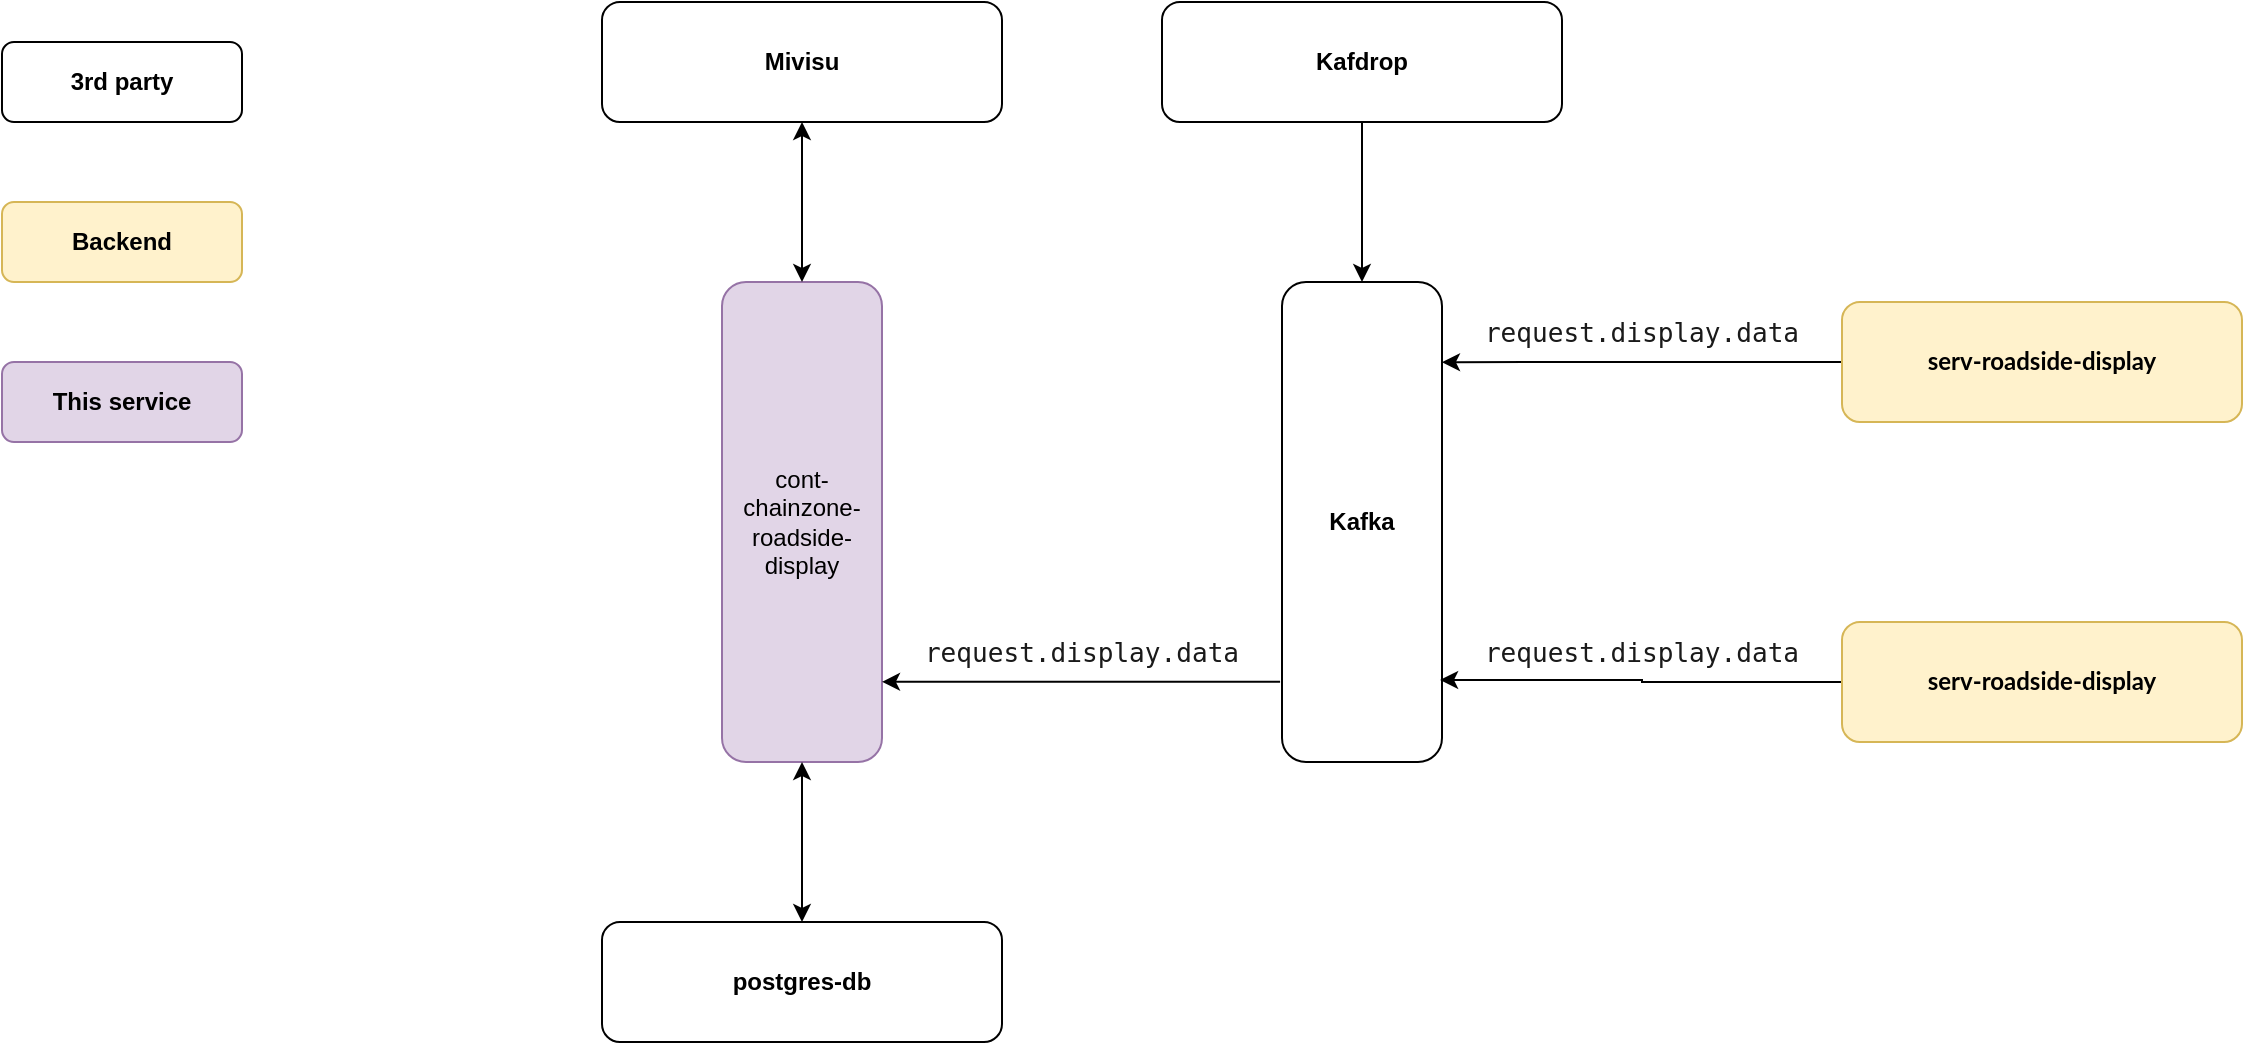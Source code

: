<mxfile version="16.5.6" type="github">
  <diagram id="2VKphMpQnsFtxef0W3cm" name="Page-1">
    <mxGraphModel dx="1420" dy="802" grid="1" gridSize="10" guides="1" tooltips="1" connect="1" arrows="1" fold="1" page="1" pageScale="1" pageWidth="1600" pageHeight="900" math="0" shadow="0">
      <root>
        <mxCell id="0" />
        <mxCell id="1" parent="0" />
        <mxCell id="ijjAwtKuk9FhlcGkmzOh-1" value="&lt;b&gt;Backend&lt;/b&gt;" style="rounded=1;whiteSpace=wrap;html=1;fillColor=#fff2cc;strokeColor=#d6b656;" parent="1" vertex="1">
          <mxGeometry x="240" y="360" width="120" height="40" as="geometry" />
        </mxCell>
        <mxCell id="ijjAwtKuk9FhlcGkmzOh-2" value="&lt;b&gt;This service&lt;/b&gt;" style="rounded=1;whiteSpace=wrap;html=1;fillColor=#e1d5e7;strokeColor=#9673a6;" parent="1" vertex="1">
          <mxGeometry x="240" y="440" width="120" height="40" as="geometry" />
        </mxCell>
        <mxCell id="ijjAwtKuk9FhlcGkmzOh-3" value="&lt;b&gt;Kafdrop&lt;/b&gt;" style="rounded=1;whiteSpace=wrap;html=1;" parent="1" vertex="1">
          <mxGeometry x="820" y="260" width="200" height="60" as="geometry" />
        </mxCell>
        <mxCell id="ijjAwtKuk9FhlcGkmzOh-4" value="&lt;b&gt;Kafka&lt;/b&gt;" style="rounded=1;whiteSpace=wrap;html=1;" parent="1" vertex="1">
          <mxGeometry x="880" y="400" width="80" height="240" as="geometry" />
        </mxCell>
        <mxCell id="ijjAwtKuk9FhlcGkmzOh-5" value="" style="endArrow=classic;html=1;rounded=0;fontColor=#1A1A1A;entryX=0.5;entryY=0;entryDx=0;entryDy=0;" parent="1" source="ijjAwtKuk9FhlcGkmzOh-3" target="ijjAwtKuk9FhlcGkmzOh-4" edge="1">
          <mxGeometry width="50" height="50" relative="1" as="geometry">
            <mxPoint x="760" y="390" as="sourcePoint" />
            <mxPoint x="810" y="340" as="targetPoint" />
          </mxGeometry>
        </mxCell>
        <mxCell id="ijjAwtKuk9FhlcGkmzOh-7" value="&lt;b&gt;3rd party&lt;/b&gt;" style="rounded=1;whiteSpace=wrap;html=1;" parent="1" vertex="1">
          <mxGeometry x="240" y="280" width="120" height="40" as="geometry" />
        </mxCell>
        <mxCell id="ijjAwtKuk9FhlcGkmzOh-8" value="cont-chainzone-roadside-display" style="rounded=1;whiteSpace=wrap;html=1;fillColor=#e1d5e7;strokeColor=#9673a6;" parent="1" vertex="1">
          <mxGeometry x="600" y="400" width="80" height="240" as="geometry" />
        </mxCell>
        <mxCell id="ijjAwtKuk9FhlcGkmzOh-9" value="&lt;pre&gt;&lt;font face=&quot;jetbrains mono, monospace&quot; color=&quot;#1a1a1a&quot;&gt;&lt;span style=&quot;font-size: 13.067px ; background-color: rgb(255 , 255 , 255)&quot;&gt;request.display.data&lt;/span&gt;&lt;/font&gt;&lt;font color=&quot;#bbbbbb&quot; face=&quot;jetbrains mono, monospace&quot; style=&quot;background-color: rgb(40 , 44 , 52)&quot;&gt;&lt;span style=&quot;font-size: 9.8pt&quot;&gt;&lt;br&gt;&lt;/span&gt;&lt;/font&gt;&lt;/pre&gt;" style="text;html=1;strokeColor=none;fillColor=none;align=center;verticalAlign=middle;whiteSpace=wrap;rounded=0;" parent="1" vertex="1">
          <mxGeometry x="690" y="570" width="180" height="30" as="geometry" />
        </mxCell>
        <mxCell id="OCcd-2-wiwHDYpxShDI8-12" style="edgeStyle=orthogonalEdgeStyle;rounded=0;orthogonalLoop=1;jettySize=auto;html=1;entryX=0.988;entryY=0.829;entryDx=0;entryDy=0;entryPerimeter=0;" edge="1" parent="1" source="ijjAwtKuk9FhlcGkmzOh-10" target="ijjAwtKuk9FhlcGkmzOh-4">
          <mxGeometry relative="1" as="geometry" />
        </mxCell>
        <mxCell id="ijjAwtKuk9FhlcGkmzOh-10" value="&lt;span style=&quot;font-family: &amp;#34;lato&amp;#34; , &amp;#34;arial&amp;#34;&quot;&gt;&lt;b&gt;&lt;font style=&quot;font-size: 12px&quot;&gt;serv-roadside-display&lt;/font&gt;&lt;/b&gt;&lt;/span&gt;" style="rounded=1;whiteSpace=wrap;html=1;fillColor=#fff2cc;strokeColor=#d6b656;" parent="1" vertex="1">
          <mxGeometry x="1160" y="570" width="200" height="60" as="geometry" />
        </mxCell>
        <mxCell id="ijjAwtKuk9FhlcGkmzOh-11" value="&lt;b&gt;Mivisu&lt;/b&gt;" style="rounded=1;whiteSpace=wrap;html=1;" parent="1" vertex="1">
          <mxGeometry x="540" y="260" width="200" height="60" as="geometry" />
        </mxCell>
        <mxCell id="ijjAwtKuk9FhlcGkmzOh-13" value="" style="endArrow=classic;html=1;rounded=0;exitX=-0.012;exitY=0.833;exitDx=0;exitDy=0;exitPerimeter=0;entryX=1;entryY=0.833;entryDx=0;entryDy=0;entryPerimeter=0;" parent="1" source="ijjAwtKuk9FhlcGkmzOh-4" target="ijjAwtKuk9FhlcGkmzOh-8" edge="1">
          <mxGeometry width="50" height="50" relative="1" as="geometry">
            <mxPoint x="690" y="430" as="sourcePoint" />
            <mxPoint x="700" y="480" as="targetPoint" />
          </mxGeometry>
        </mxCell>
        <mxCell id="ijjAwtKuk9FhlcGkmzOh-16" value="&lt;pre&gt;&lt;font face=&quot;jetbrains mono, monospace&quot; color=&quot;#1a1a1a&quot;&gt;&lt;span style=&quot;font-size: 13.067px ; background-color: rgb(255 , 255 , 255)&quot;&gt;request.display.data&lt;/span&gt;&lt;/font&gt;&lt;font color=&quot;#bbbbbb&quot; face=&quot;jetbrains mono, monospace&quot; style=&quot;background-color: rgb(40 , 44 , 52)&quot;&gt;&lt;span style=&quot;font-size: 9.8pt&quot;&gt;&lt;br&gt;&lt;/span&gt;&lt;/font&gt;&lt;/pre&gt;" style="text;html=1;strokeColor=none;fillColor=none;align=center;verticalAlign=middle;whiteSpace=wrap;rounded=0;" parent="1" vertex="1">
          <mxGeometry x="970" y="410" width="180" height="30" as="geometry" />
        </mxCell>
        <mxCell id="ijjAwtKuk9FhlcGkmzOh-19" value="&lt;b&gt;postgres-db&lt;/b&gt;" style="rounded=1;whiteSpace=wrap;html=1;" parent="1" vertex="1">
          <mxGeometry x="540" y="720" width="200" height="60" as="geometry" />
        </mxCell>
        <mxCell id="ijjAwtKuk9FhlcGkmzOh-21" value="" style="endArrow=classic;startArrow=classic;html=1;rounded=0;entryX=0.5;entryY=1;entryDx=0;entryDy=0;exitX=0.5;exitY=0;exitDx=0;exitDy=0;" parent="1" source="ijjAwtKuk9FhlcGkmzOh-8" target="ijjAwtKuk9FhlcGkmzOh-11" edge="1">
          <mxGeometry width="50" height="50" relative="1" as="geometry">
            <mxPoint x="690" y="540" as="sourcePoint" />
            <mxPoint x="740" y="490" as="targetPoint" />
          </mxGeometry>
        </mxCell>
        <mxCell id="ijjAwtKuk9FhlcGkmzOh-22" value="" style="endArrow=classic;startArrow=classic;html=1;rounded=0;entryX=0.5;entryY=0;entryDx=0;entryDy=0;exitX=0.5;exitY=1;exitDx=0;exitDy=0;" parent="1" source="ijjAwtKuk9FhlcGkmzOh-8" target="ijjAwtKuk9FhlcGkmzOh-19" edge="1">
          <mxGeometry width="50" height="50" relative="1" as="geometry">
            <mxPoint x="690" y="540" as="sourcePoint" />
            <mxPoint x="740" y="490" as="targetPoint" />
          </mxGeometry>
        </mxCell>
        <mxCell id="OCcd-2-wiwHDYpxShDI8-13" style="edgeStyle=orthogonalEdgeStyle;rounded=0;orthogonalLoop=1;jettySize=auto;html=1;entryX=1;entryY=0.167;entryDx=0;entryDy=0;entryPerimeter=0;" edge="1" parent="1" source="OCcd-2-wiwHDYpxShDI8-3" target="ijjAwtKuk9FhlcGkmzOh-4">
          <mxGeometry relative="1" as="geometry" />
        </mxCell>
        <mxCell id="OCcd-2-wiwHDYpxShDI8-3" value="&lt;span style=&quot;font-family: &amp;#34;lato&amp;#34; , &amp;#34;arial&amp;#34;&quot;&gt;&lt;b&gt;&lt;font style=&quot;font-size: 12px&quot;&gt;serv-roadside-display&lt;/font&gt;&lt;/b&gt;&lt;/span&gt;" style="rounded=1;whiteSpace=wrap;html=1;fillColor=#fff2cc;strokeColor=#d6b656;" vertex="1" parent="1">
          <mxGeometry x="1160" y="410" width="200" height="60" as="geometry" />
        </mxCell>
        <mxCell id="OCcd-2-wiwHDYpxShDI8-15" value="&lt;pre&gt;&lt;font face=&quot;jetbrains mono, monospace&quot; color=&quot;#1a1a1a&quot;&gt;&lt;span style=&quot;font-size: 13.067px ; background-color: rgb(255 , 255 , 255)&quot;&gt;request.display.data&lt;/span&gt;&lt;/font&gt;&lt;font color=&quot;#bbbbbb&quot; face=&quot;jetbrains mono, monospace&quot; style=&quot;background-color: rgb(40 , 44 , 52)&quot;&gt;&lt;span style=&quot;font-size: 9.8pt&quot;&gt;&lt;br&gt;&lt;/span&gt;&lt;/font&gt;&lt;/pre&gt;" style="text;html=1;strokeColor=none;fillColor=none;align=center;verticalAlign=middle;whiteSpace=wrap;rounded=0;" vertex="1" parent="1">
          <mxGeometry x="970" y="570" width="180" height="30" as="geometry" />
        </mxCell>
      </root>
    </mxGraphModel>
  </diagram>
</mxfile>
